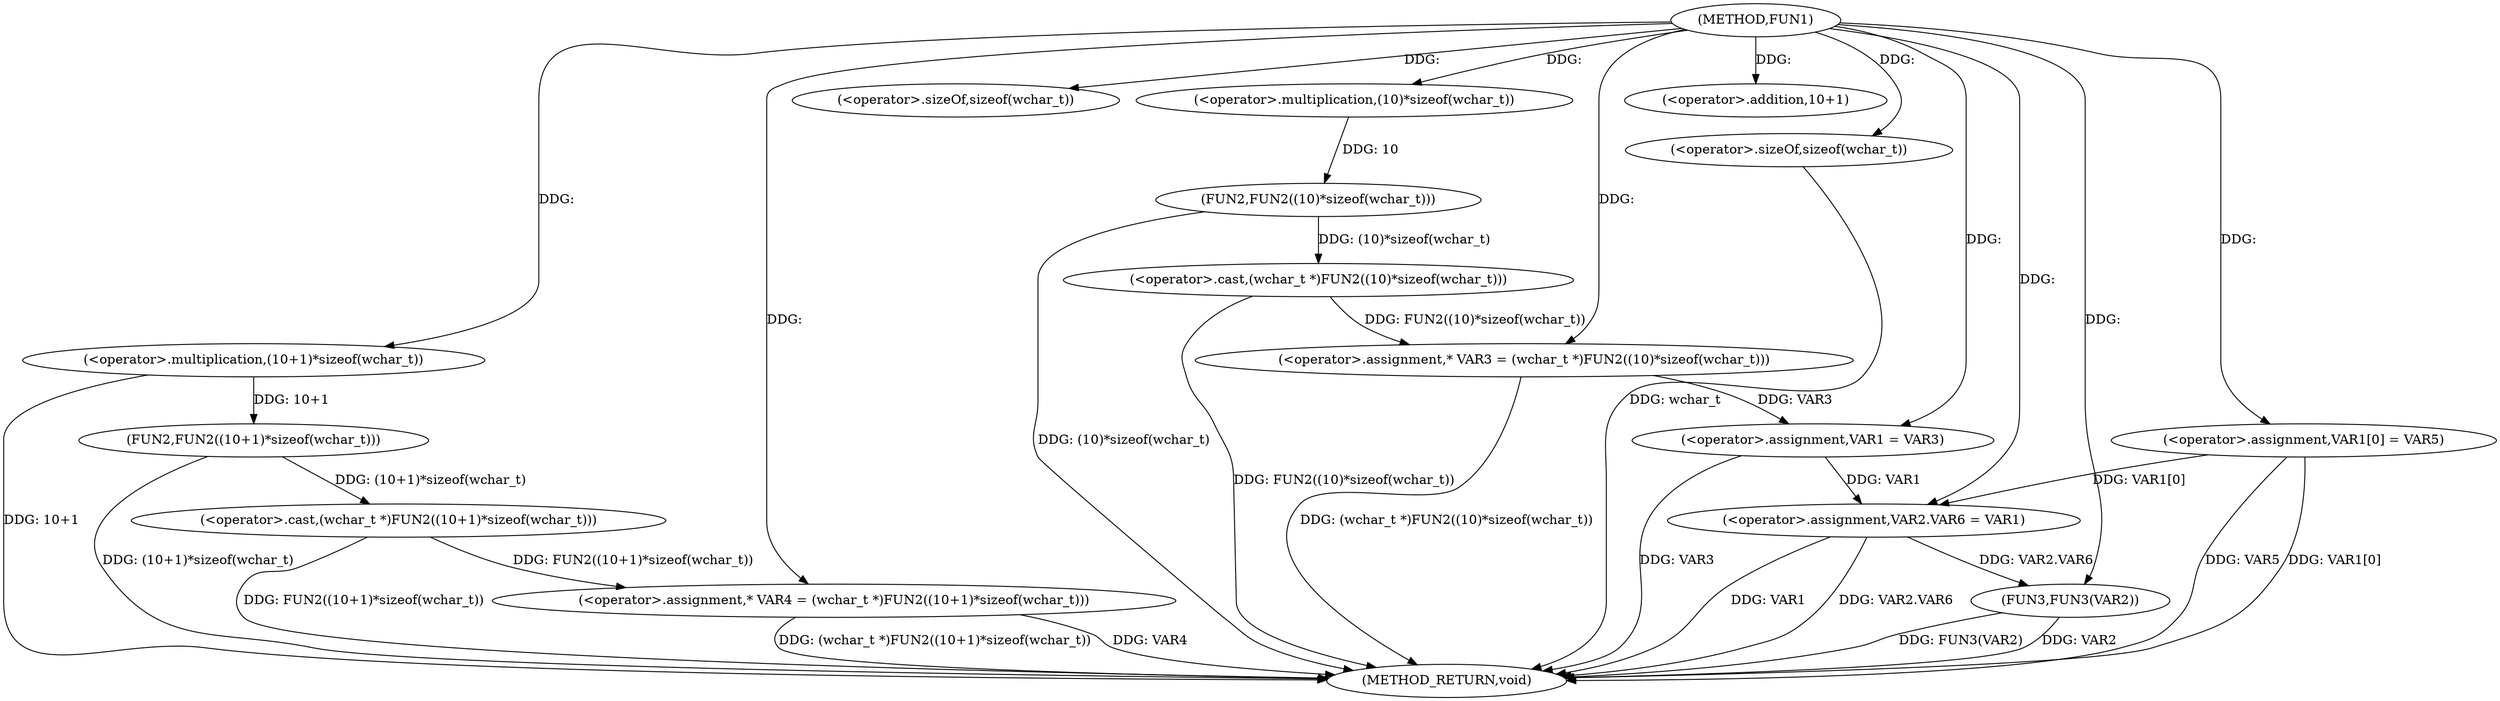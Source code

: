 digraph FUN1 {  
"1000100" [label = "(METHOD,FUN1)" ]
"1000141" [label = "(METHOD_RETURN,void)" ]
"1000105" [label = "(<operator>.assignment,* VAR3 = (wchar_t *)FUN2((10)*sizeof(wchar_t)))" ]
"1000107" [label = "(<operator>.cast,(wchar_t *)FUN2((10)*sizeof(wchar_t)))" ]
"1000109" [label = "(FUN2,FUN2((10)*sizeof(wchar_t)))" ]
"1000110" [label = "(<operator>.multiplication,(10)*sizeof(wchar_t))" ]
"1000112" [label = "(<operator>.sizeOf,sizeof(wchar_t))" ]
"1000115" [label = "(<operator>.assignment,* VAR4 = (wchar_t *)FUN2((10+1)*sizeof(wchar_t)))" ]
"1000117" [label = "(<operator>.cast,(wchar_t *)FUN2((10+1)*sizeof(wchar_t)))" ]
"1000119" [label = "(FUN2,FUN2((10+1)*sizeof(wchar_t)))" ]
"1000120" [label = "(<operator>.multiplication,(10+1)*sizeof(wchar_t))" ]
"1000121" [label = "(<operator>.addition,10+1)" ]
"1000124" [label = "(<operator>.sizeOf,sizeof(wchar_t))" ]
"1000126" [label = "(<operator>.assignment,VAR1 = VAR3)" ]
"1000129" [label = "(<operator>.assignment,VAR1[0] = VAR5)" ]
"1000134" [label = "(<operator>.assignment,VAR2.VAR6 = VAR1)" ]
"1000139" [label = "(FUN3,FUN3(VAR2))" ]
  "1000115" -> "1000141"  [ label = "DDG: (wchar_t *)FUN2((10+1)*sizeof(wchar_t))"] 
  "1000124" -> "1000141"  [ label = "DDG: wchar_t"] 
  "1000105" -> "1000141"  [ label = "DDG: (wchar_t *)FUN2((10)*sizeof(wchar_t))"] 
  "1000139" -> "1000141"  [ label = "DDG: FUN3(VAR2)"] 
  "1000139" -> "1000141"  [ label = "DDG: VAR2"] 
  "1000129" -> "1000141"  [ label = "DDG: VAR5"] 
  "1000117" -> "1000141"  [ label = "DDG: FUN2((10+1)*sizeof(wchar_t))"] 
  "1000115" -> "1000141"  [ label = "DDG: VAR4"] 
  "1000107" -> "1000141"  [ label = "DDG: FUN2((10)*sizeof(wchar_t))"] 
  "1000129" -> "1000141"  [ label = "DDG: VAR1[0]"] 
  "1000120" -> "1000141"  [ label = "DDG: 10+1"] 
  "1000134" -> "1000141"  [ label = "DDG: VAR2.VAR6"] 
  "1000109" -> "1000141"  [ label = "DDG: (10)*sizeof(wchar_t)"] 
  "1000119" -> "1000141"  [ label = "DDG: (10+1)*sizeof(wchar_t)"] 
  "1000126" -> "1000141"  [ label = "DDG: VAR3"] 
  "1000134" -> "1000141"  [ label = "DDG: VAR1"] 
  "1000107" -> "1000105"  [ label = "DDG: FUN2((10)*sizeof(wchar_t))"] 
  "1000100" -> "1000105"  [ label = "DDG: "] 
  "1000109" -> "1000107"  [ label = "DDG: (10)*sizeof(wchar_t)"] 
  "1000110" -> "1000109"  [ label = "DDG: 10"] 
  "1000100" -> "1000110"  [ label = "DDG: "] 
  "1000100" -> "1000112"  [ label = "DDG: "] 
  "1000117" -> "1000115"  [ label = "DDG: FUN2((10+1)*sizeof(wchar_t))"] 
  "1000100" -> "1000115"  [ label = "DDG: "] 
  "1000119" -> "1000117"  [ label = "DDG: (10+1)*sizeof(wchar_t)"] 
  "1000120" -> "1000119"  [ label = "DDG: 10+1"] 
  "1000100" -> "1000120"  [ label = "DDG: "] 
  "1000100" -> "1000121"  [ label = "DDG: "] 
  "1000100" -> "1000124"  [ label = "DDG: "] 
  "1000105" -> "1000126"  [ label = "DDG: VAR3"] 
  "1000100" -> "1000126"  [ label = "DDG: "] 
  "1000100" -> "1000129"  [ label = "DDG: "] 
  "1000129" -> "1000134"  [ label = "DDG: VAR1[0]"] 
  "1000126" -> "1000134"  [ label = "DDG: VAR1"] 
  "1000100" -> "1000134"  [ label = "DDG: "] 
  "1000134" -> "1000139"  [ label = "DDG: VAR2.VAR6"] 
  "1000100" -> "1000139"  [ label = "DDG: "] 
}
